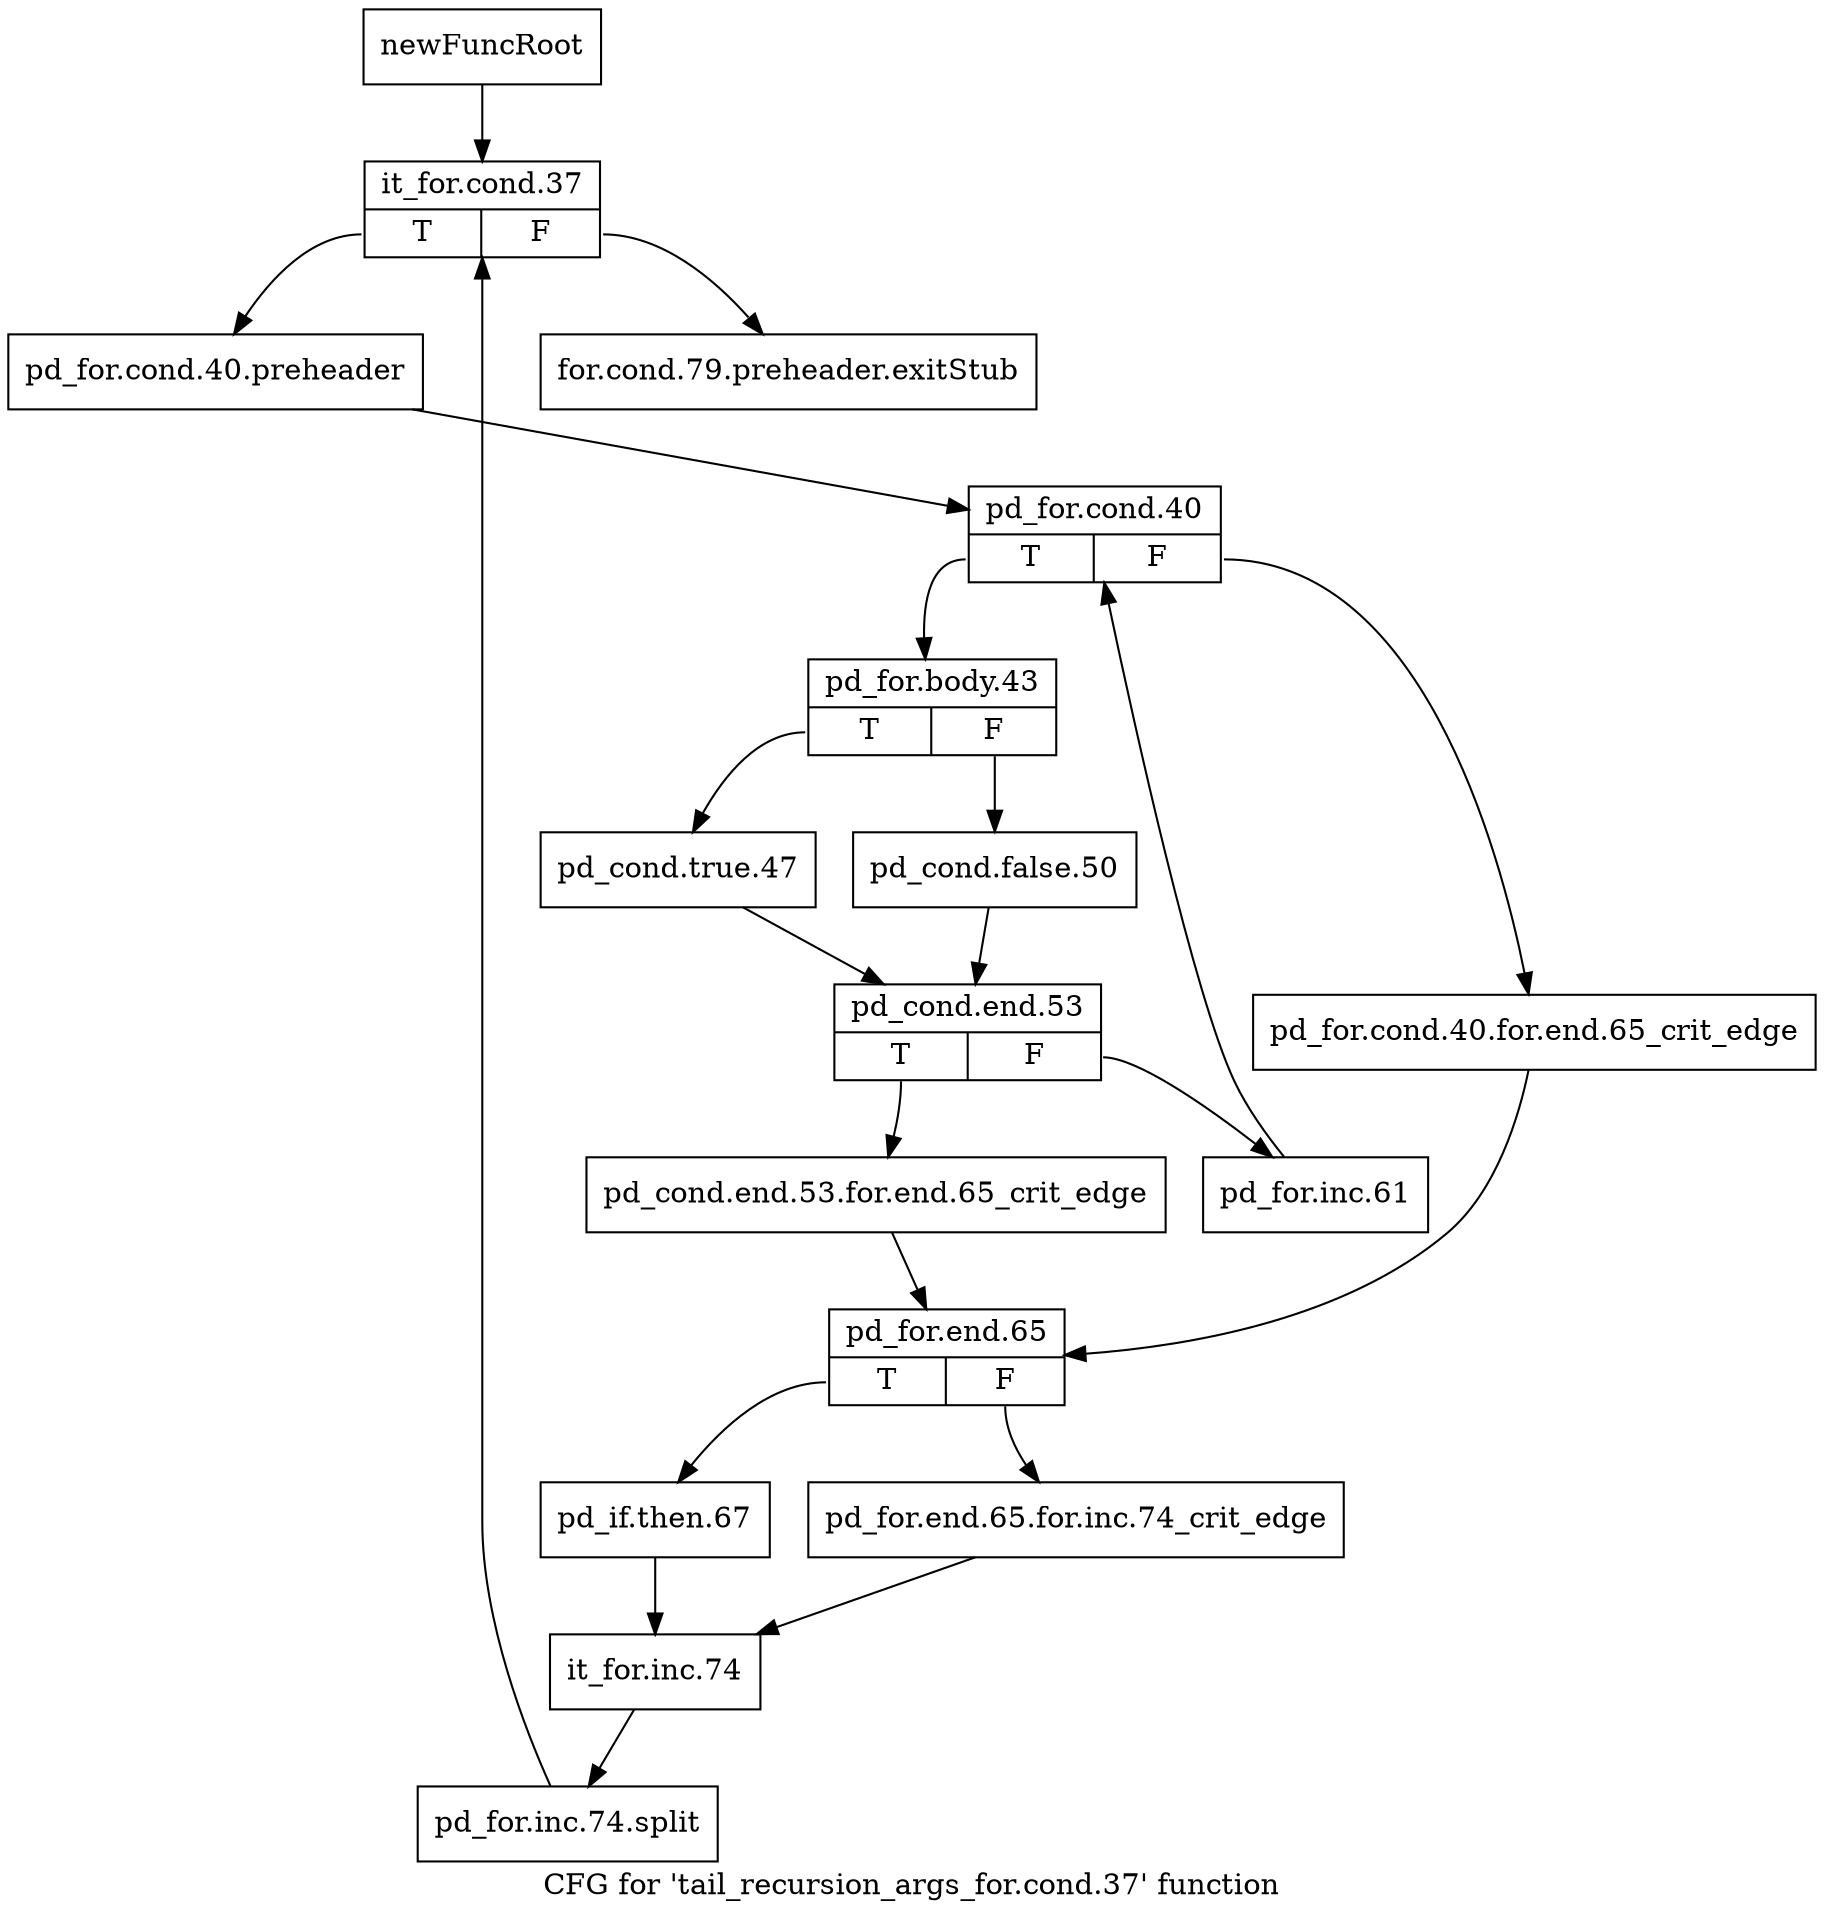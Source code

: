 digraph "CFG for 'tail_recursion_args_for.cond.37' function" {
	label="CFG for 'tail_recursion_args_for.cond.37' function";

	Node0xc42a330 [shape=record,label="{newFuncRoot}"];
	Node0xc42a330 -> Node0xc42a3d0;
	Node0xc42a380 [shape=record,label="{for.cond.79.preheader.exitStub}"];
	Node0xc42a3d0 [shape=record,label="{it_for.cond.37|{<s0>T|<s1>F}}"];
	Node0xc42a3d0:s0 -> Node0xc42a420;
	Node0xc42a3d0:s1 -> Node0xc42a380;
	Node0xc42a420 [shape=record,label="{pd_for.cond.40.preheader}"];
	Node0xc42a420 -> Node0xc42a470;
	Node0xc42a470 [shape=record,label="{pd_for.cond.40|{<s0>T|<s1>F}}"];
	Node0xc42a470:s0 -> Node0xc42a510;
	Node0xc42a470:s1 -> Node0xc42a4c0;
	Node0xc42a4c0 [shape=record,label="{pd_for.cond.40.for.end.65_crit_edge}"];
	Node0xc42a4c0 -> Node0xc42a6f0;
	Node0xc42a510 [shape=record,label="{pd_for.body.43|{<s0>T|<s1>F}}"];
	Node0xc42a510:s0 -> Node0xc42a5b0;
	Node0xc42a510:s1 -> Node0xc42a560;
	Node0xc42a560 [shape=record,label="{pd_cond.false.50}"];
	Node0xc42a560 -> Node0xc42a600;
	Node0xc42a5b0 [shape=record,label="{pd_cond.true.47}"];
	Node0xc42a5b0 -> Node0xc42a600;
	Node0xc42a600 [shape=record,label="{pd_cond.end.53|{<s0>T|<s1>F}}"];
	Node0xc42a600:s0 -> Node0xc42a6a0;
	Node0xc42a600:s1 -> Node0xc42a650;
	Node0xc42a650 [shape=record,label="{pd_for.inc.61}"];
	Node0xc42a650 -> Node0xc42a470;
	Node0xc42a6a0 [shape=record,label="{pd_cond.end.53.for.end.65_crit_edge}"];
	Node0xc42a6a0 -> Node0xc42a6f0;
	Node0xc42a6f0 [shape=record,label="{pd_for.end.65|{<s0>T|<s1>F}}"];
	Node0xc42a6f0:s0 -> Node0xc42a790;
	Node0xc42a6f0:s1 -> Node0xc42a740;
	Node0xc42a740 [shape=record,label="{pd_for.end.65.for.inc.74_crit_edge}"];
	Node0xc42a740 -> Node0xc42a7e0;
	Node0xc42a790 [shape=record,label="{pd_if.then.67}"];
	Node0xc42a790 -> Node0xc42a7e0;
	Node0xc42a7e0 [shape=record,label="{it_for.inc.74}"];
	Node0xc42a7e0 -> Node0xfad2a60;
	Node0xfad2a60 [shape=record,label="{pd_for.inc.74.split}"];
	Node0xfad2a60 -> Node0xc42a3d0;
}
